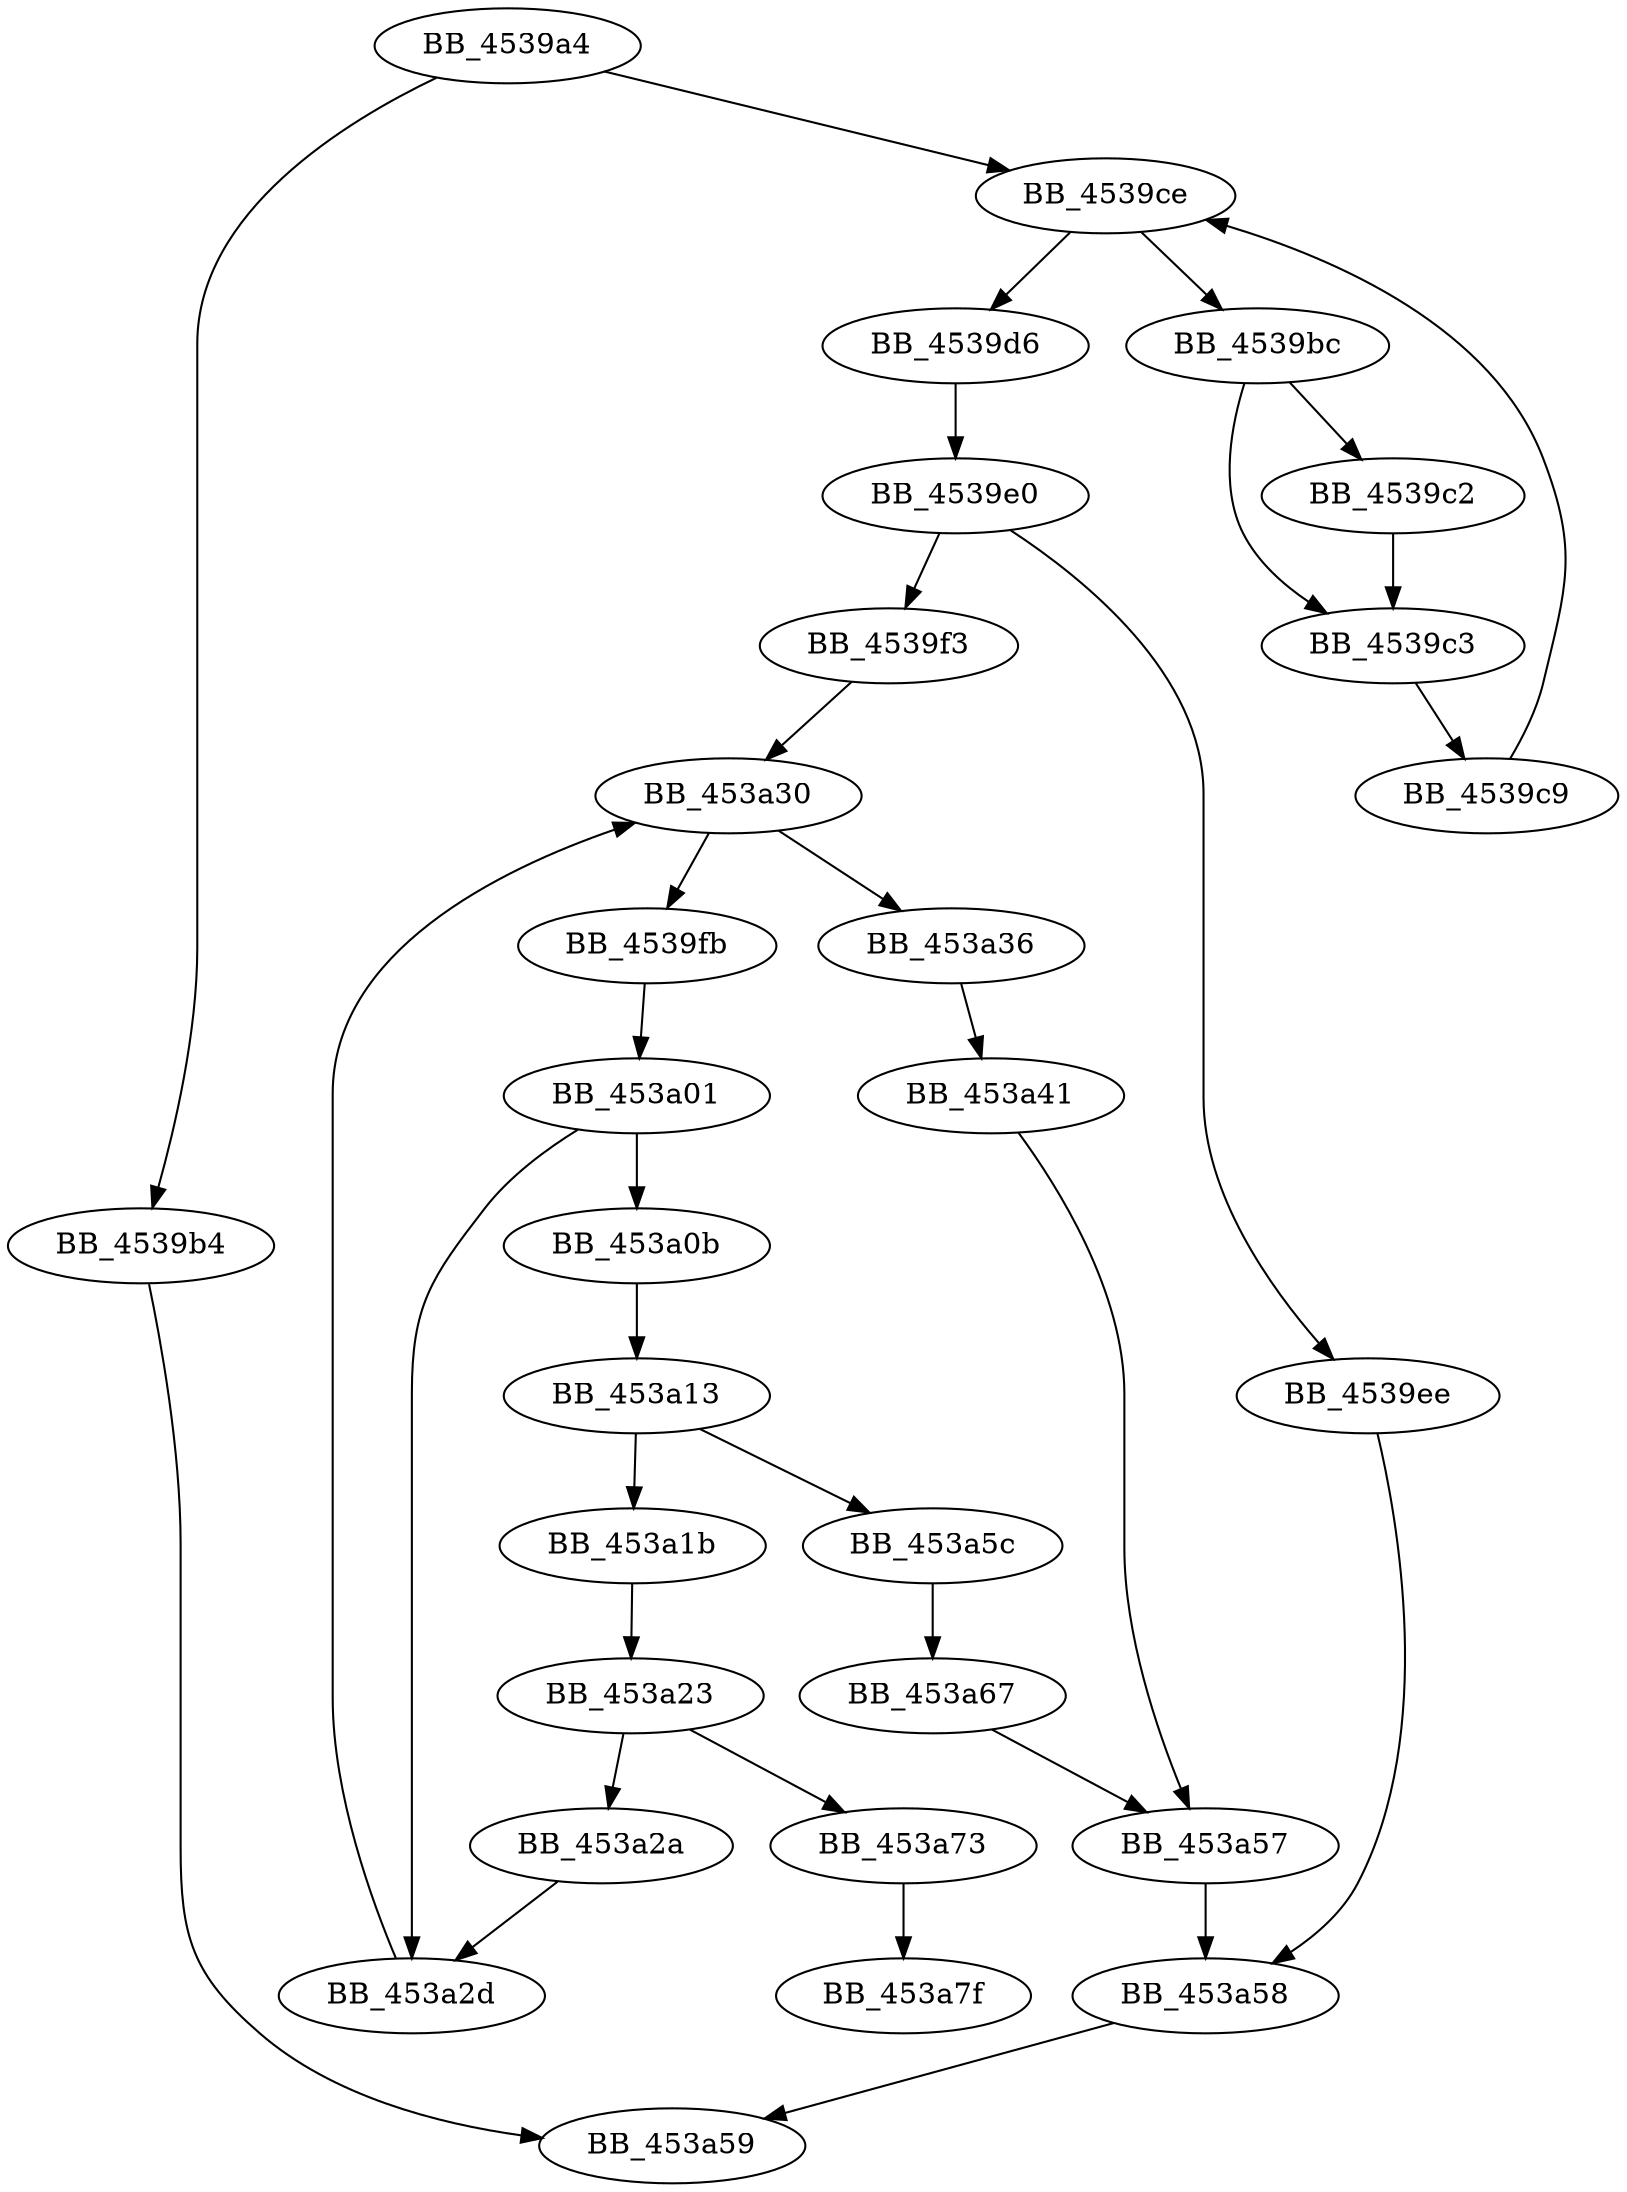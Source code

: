DiGraph sub_4539A4{
BB_4539a4->BB_4539b4
BB_4539a4->BB_4539ce
BB_4539b4->BB_453a59
BB_4539bc->BB_4539c2
BB_4539bc->BB_4539c3
BB_4539c2->BB_4539c3
BB_4539c3->BB_4539c9
BB_4539c9->BB_4539ce
BB_4539ce->BB_4539bc
BB_4539ce->BB_4539d6
BB_4539d6->BB_4539e0
BB_4539e0->BB_4539ee
BB_4539e0->BB_4539f3
BB_4539ee->BB_453a58
BB_4539f3->BB_453a30
BB_4539fb->BB_453a01
BB_453a01->BB_453a0b
BB_453a01->BB_453a2d
BB_453a0b->BB_453a13
BB_453a13->BB_453a1b
BB_453a13->BB_453a5c
BB_453a1b->BB_453a23
BB_453a23->BB_453a2a
BB_453a23->BB_453a73
BB_453a2a->BB_453a2d
BB_453a2d->BB_453a30
BB_453a30->BB_4539fb
BB_453a30->BB_453a36
BB_453a36->BB_453a41
BB_453a41->BB_453a57
BB_453a57->BB_453a58
BB_453a58->BB_453a59
BB_453a5c->BB_453a67
BB_453a67->BB_453a57
BB_453a73->BB_453a7f
}
